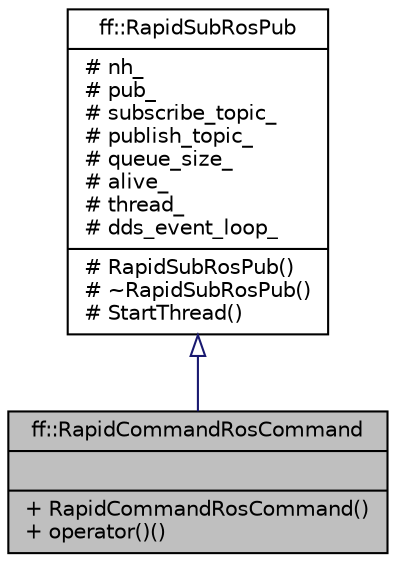 digraph "ff::RapidCommandRosCommand"
{
 // LATEX_PDF_SIZE
  edge [fontname="Helvetica",fontsize="10",labelfontname="Helvetica",labelfontsize="10"];
  node [fontname="Helvetica",fontsize="10",shape=record];
  Node1 [label="{ff::RapidCommandRosCommand\n||+ RapidCommandRosCommand()\l+ operator()()\l}",height=0.2,width=0.4,color="black", fillcolor="grey75", style="filled", fontcolor="black",tooltip=" "];
  Node2 -> Node1 [dir="back",color="midnightblue",fontsize="10",style="solid",arrowtail="onormal",fontname="Helvetica"];
  Node2 [label="{ff::RapidSubRosPub\n|# nh_\l# pub_\l# subscribe_topic_\l# publish_topic_\l# queue_size_\l# alive_\l# thread_\l# dds_event_loop_\l|# RapidSubRosPub()\l# ~RapidSubRosPub()\l# StartThread()\l}",height=0.2,width=0.4,color="black", fillcolor="white", style="filled",URL="$classff_1_1RapidSubRosPub.html",tooltip="base class for rapid subscriber to ros publisher"];
}
